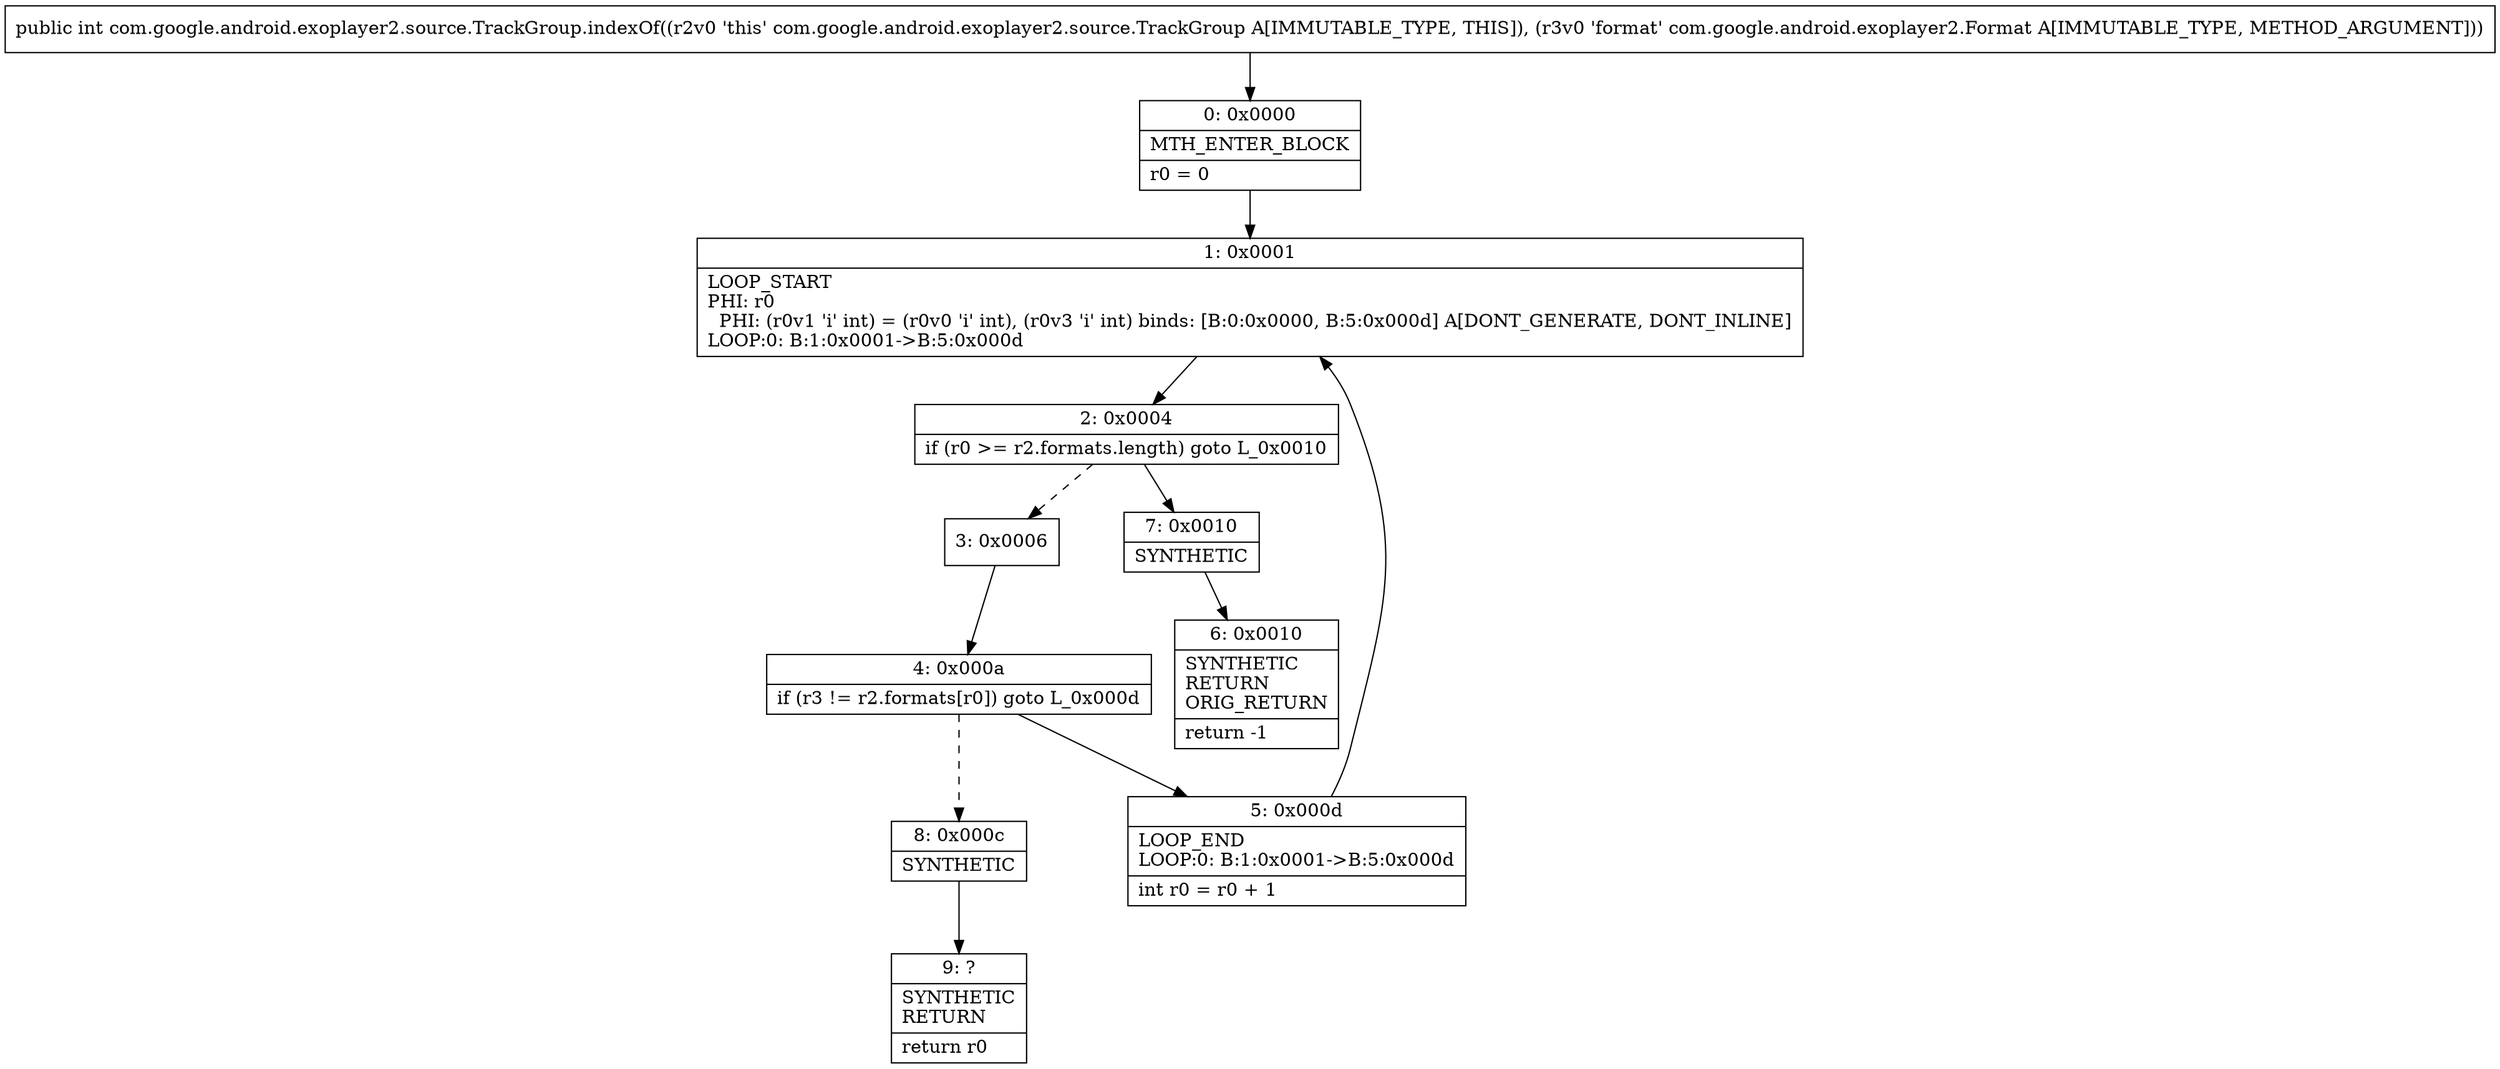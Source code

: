 digraph "CFG forcom.google.android.exoplayer2.source.TrackGroup.indexOf(Lcom\/google\/android\/exoplayer2\/Format;)I" {
Node_0 [shape=record,label="{0\:\ 0x0000|MTH_ENTER_BLOCK\l|r0 = 0\l}"];
Node_1 [shape=record,label="{1\:\ 0x0001|LOOP_START\lPHI: r0 \l  PHI: (r0v1 'i' int) = (r0v0 'i' int), (r0v3 'i' int) binds: [B:0:0x0000, B:5:0x000d] A[DONT_GENERATE, DONT_INLINE]\lLOOP:0: B:1:0x0001\-\>B:5:0x000d\l}"];
Node_2 [shape=record,label="{2\:\ 0x0004|if (r0 \>= r2.formats.length) goto L_0x0010\l}"];
Node_3 [shape=record,label="{3\:\ 0x0006}"];
Node_4 [shape=record,label="{4\:\ 0x000a|if (r3 != r2.formats[r0]) goto L_0x000d\l}"];
Node_5 [shape=record,label="{5\:\ 0x000d|LOOP_END\lLOOP:0: B:1:0x0001\-\>B:5:0x000d\l|int r0 = r0 + 1\l}"];
Node_6 [shape=record,label="{6\:\ 0x0010|SYNTHETIC\lRETURN\lORIG_RETURN\l|return \-1\l}"];
Node_7 [shape=record,label="{7\:\ 0x0010|SYNTHETIC\l}"];
Node_8 [shape=record,label="{8\:\ 0x000c|SYNTHETIC\l}"];
Node_9 [shape=record,label="{9\:\ ?|SYNTHETIC\lRETURN\l|return r0\l}"];
MethodNode[shape=record,label="{public int com.google.android.exoplayer2.source.TrackGroup.indexOf((r2v0 'this' com.google.android.exoplayer2.source.TrackGroup A[IMMUTABLE_TYPE, THIS]), (r3v0 'format' com.google.android.exoplayer2.Format A[IMMUTABLE_TYPE, METHOD_ARGUMENT])) }"];
MethodNode -> Node_0;
Node_0 -> Node_1;
Node_1 -> Node_2;
Node_2 -> Node_3[style=dashed];
Node_2 -> Node_7;
Node_3 -> Node_4;
Node_4 -> Node_5;
Node_4 -> Node_8[style=dashed];
Node_5 -> Node_1;
Node_7 -> Node_6;
Node_8 -> Node_9;
}

